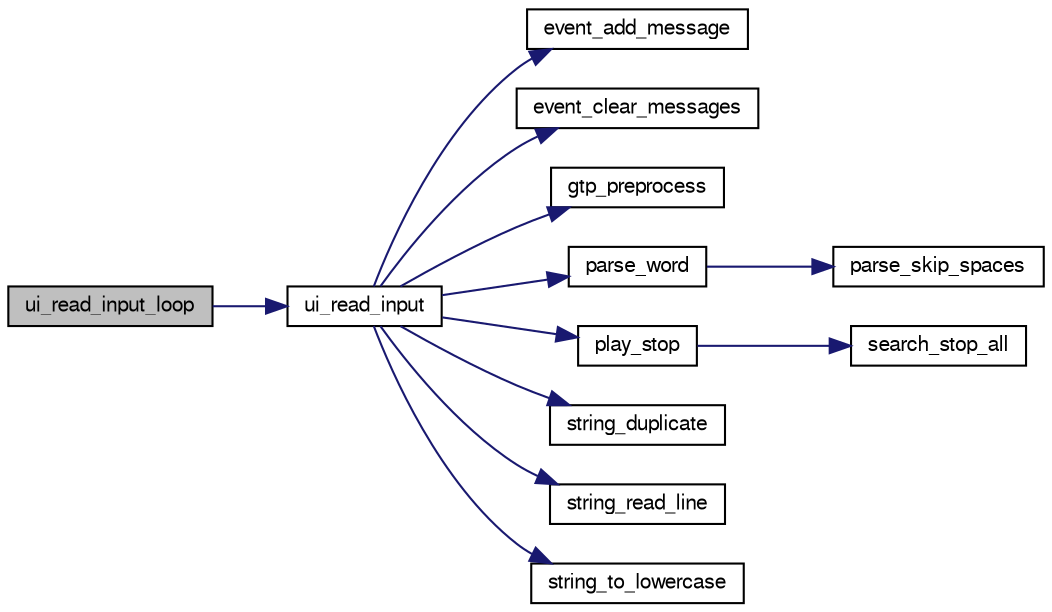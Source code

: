 digraph "ui_read_input_loop"
{
 // LATEX_PDF_SIZE
  bgcolor="transparent";
  edge [fontname="FreeSans",fontsize="10",labelfontname="FreeSans",labelfontsize="10"];
  node [fontname="FreeSans",fontsize="10",shape=record];
  rankdir="LR";
  Node1 [label="ui_read_input_loop",height=0.2,width=0.4,color="black", fillcolor="grey75", style="filled", fontcolor="black",tooltip="Read event loop."];
  Node1 -> Node2 [color="midnightblue",fontsize="10",style="solid",fontname="FreeSans"];
  Node2 [label="ui_read_input",height=0.2,width=0.4,color="black",URL="$ui_8c.html#a2b88c226a508af9d28160a8a4e3ed07f",tooltip="Get an event."];
  Node2 -> Node3 [color="midnightblue",fontsize="10",style="solid",fontname="FreeSans"];
  Node3 [label="event_add_message",height=0.2,width=0.4,color="black",URL="$event_8c.html#aefbd9acd1c18b8cd8c34acecb21754fa",tooltip="Add a new message at the bottom of the list."];
  Node2 -> Node4 [color="midnightblue",fontsize="10",style="solid",fontname="FreeSans"];
  Node4 [label="event_clear_messages",height=0.2,width=0.4,color="black",URL="$event_8c.html#a0e2fbb5495bf31df04d1eaa75034d891",tooltip="Remove all unprocessed messages."];
  Node2 -> Node5 [color="midnightblue",fontsize="10",style="solid",fontname="FreeSans"];
  Node5 [label="gtp_preprocess",height=0.2,width=0.4,color="black",URL="$ui_8c.html#a565bc81f06ac1443e9d46d1b3e63c3bd",tooltip=" "];
  Node2 -> Node6 [color="midnightblue",fontsize="10",style="solid",fontname="FreeSans"];
  Node6 [label="parse_word",height=0.2,width=0.4,color="black",URL="$util_8c.html#a37223454580e3fd41f4bddb3c3970da5",tooltip="Parse a word."];
  Node6 -> Node7 [color="midnightblue",fontsize="10",style="solid",fontname="FreeSans"];
  Node7 [label="parse_skip_spaces",height=0.2,width=0.4,color="black",URL="$util_8c.html#a35508e8fcec689d875231b2f93fbe4a5",tooltip="Skip spaces."];
  Node2 -> Node8 [color="midnightblue",fontsize="10",style="solid",fontname="FreeSans"];
  Node8 [label="play_stop",height=0.2,width=0.4,color="black",URL="$play_8c.html#af582136475ec5b08a9ebd304a3056ae0",tooltip="Stop thinking."];
  Node8 -> Node9 [color="midnightblue",fontsize="10",style="solid",fontname="FreeSans"];
  Node9 [label="search_stop_all",height=0.2,width=0.4,color="black",URL="$search_8c.html#ad775910af78c46412b5ee4b8bc887b67",tooltip="Stop the search."];
  Node2 -> Node10 [color="midnightblue",fontsize="10",style="solid",fontname="FreeSans"];
  Node10 [label="string_duplicate",height=0.2,width=0.4,color="black",URL="$util_8c.html#ac3369230f66963a04a0e62b04685ae3c",tooltip="Duplicate a string."];
  Node2 -> Node11 [color="midnightblue",fontsize="10",style="solid",fontname="FreeSans"];
  Node11 [label="string_read_line",height=0.2,width=0.4,color="black",URL="$util_8c.html#a69d6b32355eb8f18ae34c14eadfe7e9e",tooltip="Read a line."];
  Node2 -> Node12 [color="midnightblue",fontsize="10",style="solid",fontname="FreeSans"];
  Node12 [label="string_to_lowercase",height=0.2,width=0.4,color="black",URL="$util_8c.html#a63f0d8023994d5b47de94f80738870e8",tooltip="Change all char of a string to lowercase."];
}
